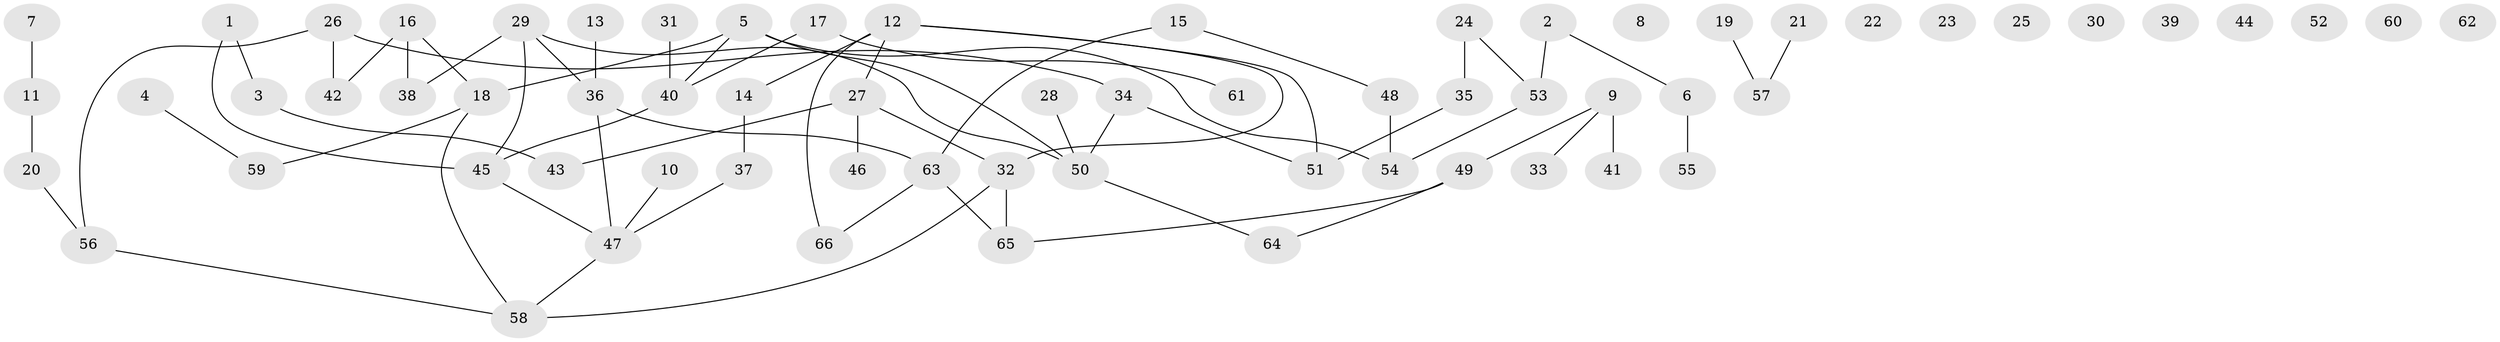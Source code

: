 // coarse degree distribution, {2: 0.2222222222222222, 1: 0.26666666666666666, 6: 0.06666666666666667, 0: 0.2222222222222222, 4: 0.08888888888888889, 3: 0.06666666666666667, 7: 0.044444444444444446, 5: 0.022222222222222223}
// Generated by graph-tools (version 1.1) at 2025/41/03/06/25 10:41:25]
// undirected, 66 vertices, 69 edges
graph export_dot {
graph [start="1"]
  node [color=gray90,style=filled];
  1;
  2;
  3;
  4;
  5;
  6;
  7;
  8;
  9;
  10;
  11;
  12;
  13;
  14;
  15;
  16;
  17;
  18;
  19;
  20;
  21;
  22;
  23;
  24;
  25;
  26;
  27;
  28;
  29;
  30;
  31;
  32;
  33;
  34;
  35;
  36;
  37;
  38;
  39;
  40;
  41;
  42;
  43;
  44;
  45;
  46;
  47;
  48;
  49;
  50;
  51;
  52;
  53;
  54;
  55;
  56;
  57;
  58;
  59;
  60;
  61;
  62;
  63;
  64;
  65;
  66;
  1 -- 3;
  1 -- 45;
  2 -- 6;
  2 -- 53;
  3 -- 43;
  4 -- 59;
  5 -- 18;
  5 -- 40;
  5 -- 50;
  5 -- 54;
  6 -- 55;
  7 -- 11;
  9 -- 33;
  9 -- 41;
  9 -- 49;
  10 -- 47;
  11 -- 20;
  12 -- 14;
  12 -- 27;
  12 -- 32;
  12 -- 51;
  12 -- 66;
  13 -- 36;
  14 -- 37;
  15 -- 48;
  15 -- 63;
  16 -- 18;
  16 -- 38;
  16 -- 42;
  17 -- 40;
  17 -- 61;
  18 -- 58;
  18 -- 59;
  19 -- 57;
  20 -- 56;
  21 -- 57;
  24 -- 35;
  24 -- 53;
  26 -- 34;
  26 -- 42;
  26 -- 56;
  27 -- 32;
  27 -- 43;
  27 -- 46;
  28 -- 50;
  29 -- 36;
  29 -- 38;
  29 -- 45;
  29 -- 50;
  31 -- 40;
  32 -- 58;
  32 -- 65;
  34 -- 50;
  34 -- 51;
  35 -- 51;
  36 -- 47;
  36 -- 63;
  37 -- 47;
  40 -- 45;
  45 -- 47;
  47 -- 58;
  48 -- 54;
  49 -- 64;
  49 -- 65;
  50 -- 64;
  53 -- 54;
  56 -- 58;
  63 -- 65;
  63 -- 66;
}
